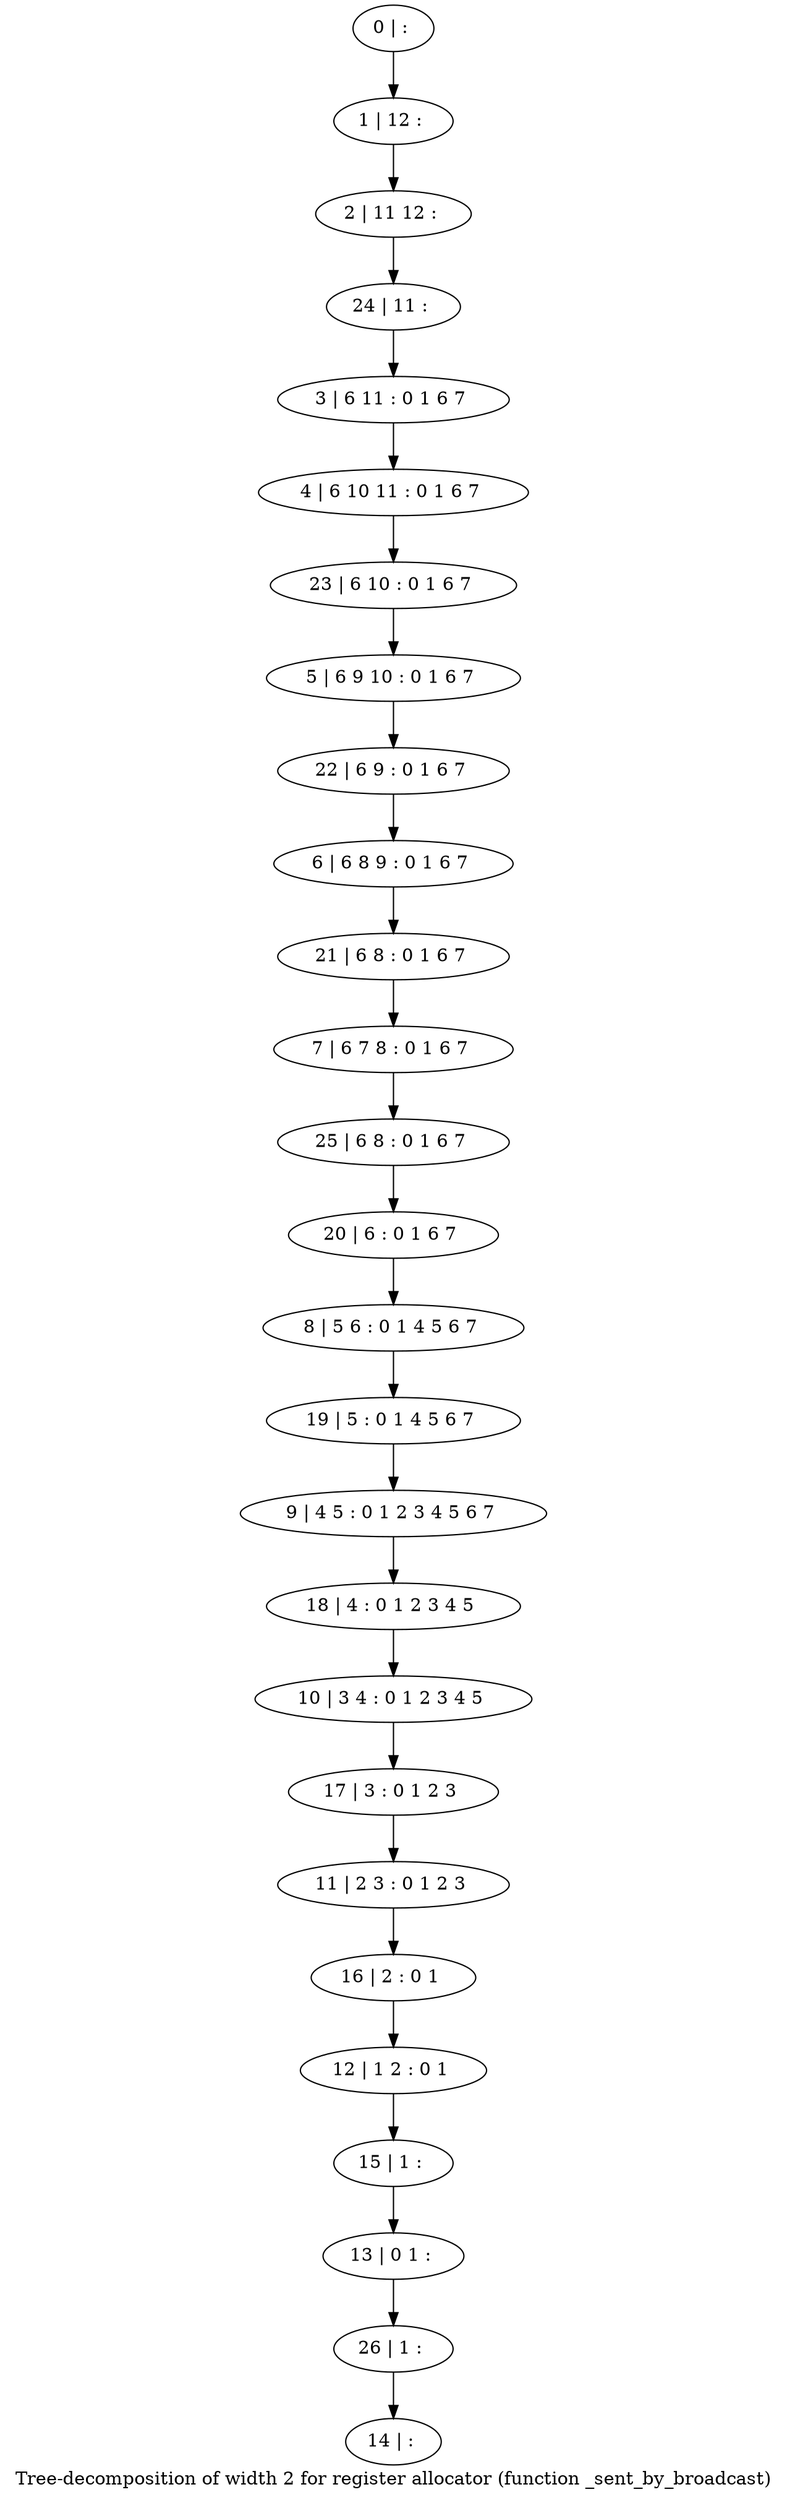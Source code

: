 digraph G {
graph [label="Tree-decomposition of width 2 for register allocator (function _sent_by_broadcast)"]
0[label="0 | : "];
1[label="1 | 12 : "];
2[label="2 | 11 12 : "];
3[label="3 | 6 11 : 0 1 6 7 "];
4[label="4 | 6 10 11 : 0 1 6 7 "];
5[label="5 | 6 9 10 : 0 1 6 7 "];
6[label="6 | 6 8 9 : 0 1 6 7 "];
7[label="7 | 6 7 8 : 0 1 6 7 "];
8[label="8 | 5 6 : 0 1 4 5 6 7 "];
9[label="9 | 4 5 : 0 1 2 3 4 5 6 7 "];
10[label="10 | 3 4 : 0 1 2 3 4 5 "];
11[label="11 | 2 3 : 0 1 2 3 "];
12[label="12 | 1 2 : 0 1 "];
13[label="13 | 0 1 : "];
14[label="14 | : "];
15[label="15 | 1 : "];
16[label="16 | 2 : 0 1 "];
17[label="17 | 3 : 0 1 2 3 "];
18[label="18 | 4 : 0 1 2 3 4 5 "];
19[label="19 | 5 : 0 1 4 5 6 7 "];
20[label="20 | 6 : 0 1 6 7 "];
21[label="21 | 6 8 : 0 1 6 7 "];
22[label="22 | 6 9 : 0 1 6 7 "];
23[label="23 | 6 10 : 0 1 6 7 "];
24[label="24 | 11 : "];
25[label="25 | 6 8 : 0 1 6 7 "];
26[label="26 | 1 : "];
0->1 ;
1->2 ;
3->4 ;
15->13 ;
12->15 ;
16->12 ;
11->16 ;
17->11 ;
10->17 ;
18->10 ;
9->18 ;
19->9 ;
8->19 ;
20->8 ;
21->7 ;
6->21 ;
22->6 ;
5->22 ;
23->5 ;
4->23 ;
24->3 ;
2->24 ;
25->20 ;
7->25 ;
26->14 ;
13->26 ;
}
